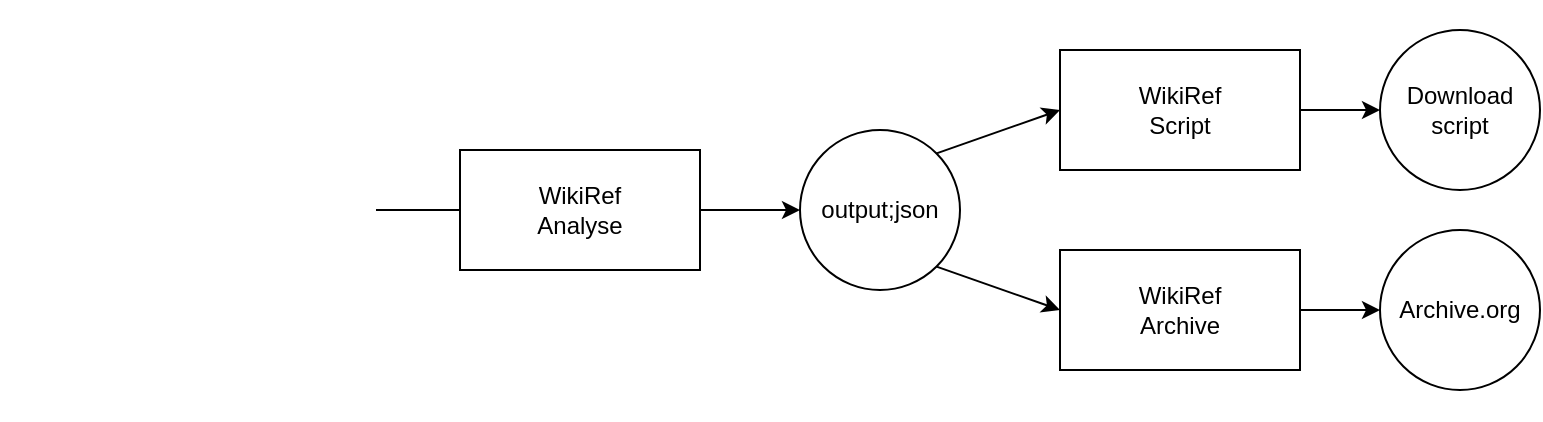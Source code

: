 <mxfile version="21.1.7" type="device">
  <diagram name="Page-1" id="VJtyxQ2RTHAD36A3p6ny">
    <mxGraphModel dx="1372" dy="779" grid="1" gridSize="10" guides="1" tooltips="1" connect="1" arrows="1" fold="1" page="1" pageScale="1" pageWidth="850" pageHeight="1100" math="0" shadow="0">
      <root>
        <mxCell id="0" />
        <mxCell id="1" parent="0" />
        <mxCell id="R2AB_OP7W7jM0Jj_TJfU-1" value="" style="shape=image;verticalLabelPosition=bottom;labelBackgroundColor=default;verticalAlign=top;aspect=fixed;imageAspect=0;image=https://upload.wikimedia.org/wikipedia/commons/thumb/d/dd/MediaWiki-2020-logo.svg/1200px-MediaWiki-2020-logo.svg.png;" vertex="1" parent="1">
          <mxGeometry x="40" y="35.56" width="188" height="208.89" as="geometry" />
        </mxCell>
        <mxCell id="R2AB_OP7W7jM0Jj_TJfU-2" value="WikiRef&lt;br&gt;Analyse" style="rounded=0;whiteSpace=wrap;html=1;" vertex="1" parent="1">
          <mxGeometry x="270" y="110" width="120" height="60" as="geometry" />
        </mxCell>
        <mxCell id="R2AB_OP7W7jM0Jj_TJfU-3" value="&lt;div&gt;WikiRef&lt;/div&gt;&lt;div&gt;Script&lt;br&gt;&lt;/div&gt;" style="rounded=0;whiteSpace=wrap;html=1;" vertex="1" parent="1">
          <mxGeometry x="570" y="60" width="120" height="60" as="geometry" />
        </mxCell>
        <mxCell id="R2AB_OP7W7jM0Jj_TJfU-4" value="&lt;div&gt;WikiRef&lt;/div&gt;&lt;div&gt;Archive&lt;br&gt;&lt;/div&gt;" style="rounded=0;whiteSpace=wrap;html=1;" vertex="1" parent="1">
          <mxGeometry x="570" y="160" width="120" height="60" as="geometry" />
        </mxCell>
        <mxCell id="R2AB_OP7W7jM0Jj_TJfU-5" value="output;json" style="ellipse;whiteSpace=wrap;html=1;aspect=fixed;" vertex="1" parent="1">
          <mxGeometry x="440" y="100" width="80" height="80" as="geometry" />
        </mxCell>
        <mxCell id="R2AB_OP7W7jM0Jj_TJfU-6" value="" style="endArrow=none;html=1;rounded=0;exitX=1;exitY=0.5;exitDx=0;exitDy=0;entryX=0;entryY=0.5;entryDx=0;entryDy=0;" edge="1" parent="1" source="R2AB_OP7W7jM0Jj_TJfU-1" target="R2AB_OP7W7jM0Jj_TJfU-2">
          <mxGeometry width="50" height="50" relative="1" as="geometry">
            <mxPoint x="400" y="240" as="sourcePoint" />
            <mxPoint x="450" y="190" as="targetPoint" />
          </mxGeometry>
        </mxCell>
        <mxCell id="R2AB_OP7W7jM0Jj_TJfU-7" value="" style="endArrow=classic;html=1;rounded=0;exitX=1;exitY=0.5;exitDx=0;exitDy=0;entryX=0;entryY=0.5;entryDx=0;entryDy=0;" edge="1" parent="1" source="R2AB_OP7W7jM0Jj_TJfU-2" target="R2AB_OP7W7jM0Jj_TJfU-5">
          <mxGeometry width="50" height="50" relative="1" as="geometry">
            <mxPoint x="400" y="240" as="sourcePoint" />
            <mxPoint x="450" y="190" as="targetPoint" />
          </mxGeometry>
        </mxCell>
        <mxCell id="R2AB_OP7W7jM0Jj_TJfU-8" value="" style="endArrow=classic;html=1;rounded=0;entryX=0;entryY=0.5;entryDx=0;entryDy=0;exitX=1;exitY=0;exitDx=0;exitDy=0;" edge="1" parent="1" source="R2AB_OP7W7jM0Jj_TJfU-5" target="R2AB_OP7W7jM0Jj_TJfU-3">
          <mxGeometry width="50" height="50" relative="1" as="geometry">
            <mxPoint x="400" y="240" as="sourcePoint" />
            <mxPoint x="450" y="190" as="targetPoint" />
          </mxGeometry>
        </mxCell>
        <mxCell id="R2AB_OP7W7jM0Jj_TJfU-9" value="" style="endArrow=classic;html=1;rounded=0;exitX=1;exitY=1;exitDx=0;exitDy=0;entryX=0;entryY=0.5;entryDx=0;entryDy=0;" edge="1" parent="1" source="R2AB_OP7W7jM0Jj_TJfU-5" target="R2AB_OP7W7jM0Jj_TJfU-4">
          <mxGeometry width="50" height="50" relative="1" as="geometry">
            <mxPoint x="400" y="240" as="sourcePoint" />
            <mxPoint x="450" y="190" as="targetPoint" />
          </mxGeometry>
        </mxCell>
        <mxCell id="R2AB_OP7W7jM0Jj_TJfU-11" value="Archive.org" style="ellipse;whiteSpace=wrap;html=1;aspect=fixed;" vertex="1" parent="1">
          <mxGeometry x="730" y="150" width="80" height="80" as="geometry" />
        </mxCell>
        <mxCell id="R2AB_OP7W7jM0Jj_TJfU-12" value="&lt;div&gt;Download&lt;/div&gt;&lt;div&gt;script&lt;/div&gt;" style="ellipse;whiteSpace=wrap;html=1;aspect=fixed;" vertex="1" parent="1">
          <mxGeometry x="730" y="50" width="80" height="80" as="geometry" />
        </mxCell>
        <mxCell id="R2AB_OP7W7jM0Jj_TJfU-13" value="" style="endArrow=classic;html=1;rounded=0;exitX=1;exitY=0.5;exitDx=0;exitDy=0;" edge="1" parent="1" source="R2AB_OP7W7jM0Jj_TJfU-3" target="R2AB_OP7W7jM0Jj_TJfU-12">
          <mxGeometry width="50" height="50" relative="1" as="geometry">
            <mxPoint x="400" y="240" as="sourcePoint" />
            <mxPoint x="450" y="190" as="targetPoint" />
          </mxGeometry>
        </mxCell>
        <mxCell id="R2AB_OP7W7jM0Jj_TJfU-16" value="" style="endArrow=classic;html=1;rounded=0;entryX=0;entryY=0.5;entryDx=0;entryDy=0;" edge="1" parent="1" source="R2AB_OP7W7jM0Jj_TJfU-4" target="R2AB_OP7W7jM0Jj_TJfU-11">
          <mxGeometry width="50" height="50" relative="1" as="geometry">
            <mxPoint x="400" y="240" as="sourcePoint" />
            <mxPoint x="450" y="190" as="targetPoint" />
          </mxGeometry>
        </mxCell>
      </root>
    </mxGraphModel>
  </diagram>
</mxfile>
